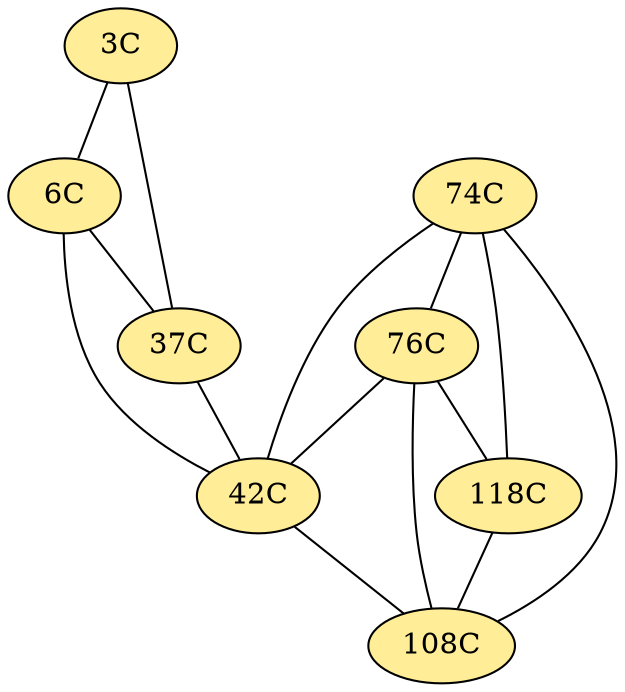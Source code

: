 // The Round Table
graph {
	"3C" [fillcolor="#FFED97" style=radial]
	"6C" [fillcolor="#FFED97" style=radial]
	"3C" -- "6C" [penwidth=1]
	"3C" [fillcolor="#FFED97" style=radial]
	"37C" [fillcolor="#FFED97" style=radial]
	"3C" -- "37C" [penwidth=1]
	"74C" [fillcolor="#FFED97" style=radial]
	"42C" [fillcolor="#FFED97" style=radial]
	"74C" -- "42C" [penwidth=1]
	"74C" [fillcolor="#FFED97" style=radial]
	"108C" [fillcolor="#FFED97" style=radial]
	"74C" -- "108C" [penwidth=1]
	"74C" [fillcolor="#FFED97" style=radial]
	"118C" [fillcolor="#FFED97" style=radial]
	"74C" -- "118C" [penwidth=1]
	"74C" [fillcolor="#FFED97" style=radial]
	"76C" [fillcolor="#FFED97" style=radial]
	"74C" -- "76C" [penwidth=1]
	"6C" [fillcolor="#FFED97" style=radial]
	"42C" [fillcolor="#FFED97" style=radial]
	"6C" -- "42C" [penwidth=1]
	"6C" [fillcolor="#FFED97" style=radial]
	"37C" [fillcolor="#FFED97" style=radial]
	"6C" -- "37C" [penwidth=1]
	"76C" [fillcolor="#FFED97" style=radial]
	"42C" [fillcolor="#FFED97" style=radial]
	"76C" -- "42C" [penwidth=1]
	"76C" [fillcolor="#FFED97" style=radial]
	"118C" [fillcolor="#FFED97" style=radial]
	"76C" -- "118C" [penwidth=1]
	"76C" [fillcolor="#FFED97" style=radial]
	"108C" [fillcolor="#FFED97" style=radial]
	"76C" -- "108C" [penwidth=1]
	"118C" [fillcolor="#FFED97" style=radial]
	"108C" [fillcolor="#FFED97" style=radial]
	"118C" -- "108C" [penwidth=1]
	"37C" [fillcolor="#FFED97" style=radial]
	"42C" [fillcolor="#FFED97" style=radial]
	"37C" -- "42C" [penwidth=1]
	"42C" [fillcolor="#FFED97" style=radial]
	"108C" [fillcolor="#FFED97" style=radial]
	"42C" -- "108C" [penwidth=1]
}
